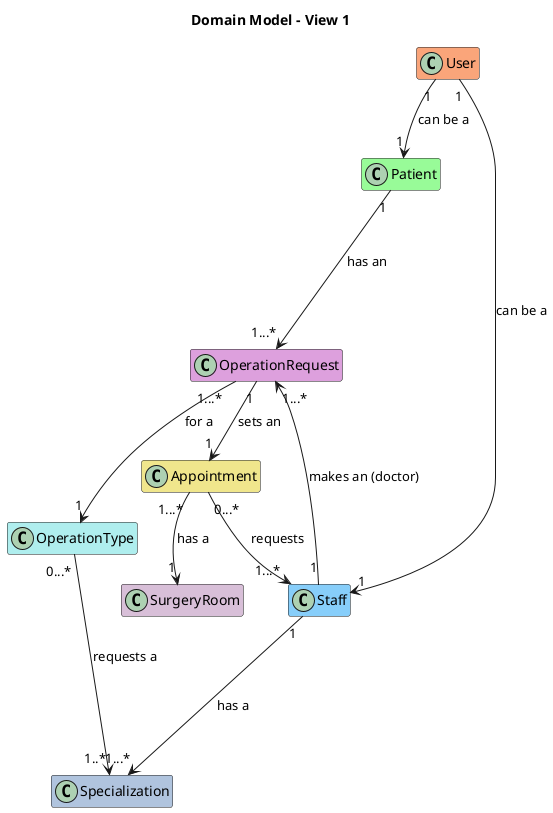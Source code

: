 ﻿@startuml
title "Domain Model - View 1"
hide empty members

class User #FAA57A
class Patient #98FB98
class Staff #87CEFA
class OperationRequest #DDA0DD
class OperationType #AFEEEE
class Appointment #F0E68C
class SurgeryRoom #D8BFD8
class Specialization #B0C4DE
'class Schedule

User "1" --> "1" Patient : can be a 
User "1" --> "1" Staff: can be a 

Staff "1" --> "1...*" OperationRequest: makes an (doctor)
Staff "1" ---> "1...*"Specialization: has a
Patient "1" ---> "1...*" OperationRequest: has an

OperationType "1" <-up- "1...*" OperationRequest: for a
OperationType "0...*" --> "1..*" Specialization : requests a
OperationRequest "1" --> "1" Appointment: sets an
Appointment "1...*" --> "1" SurgeryRoom: has a 

Appointment "0...*" --> "1...*" Staff : requests
'Schedule -- SurgeryRoom 
'Schedule -- Appointment
'Schedule -- Staff

@enduml
